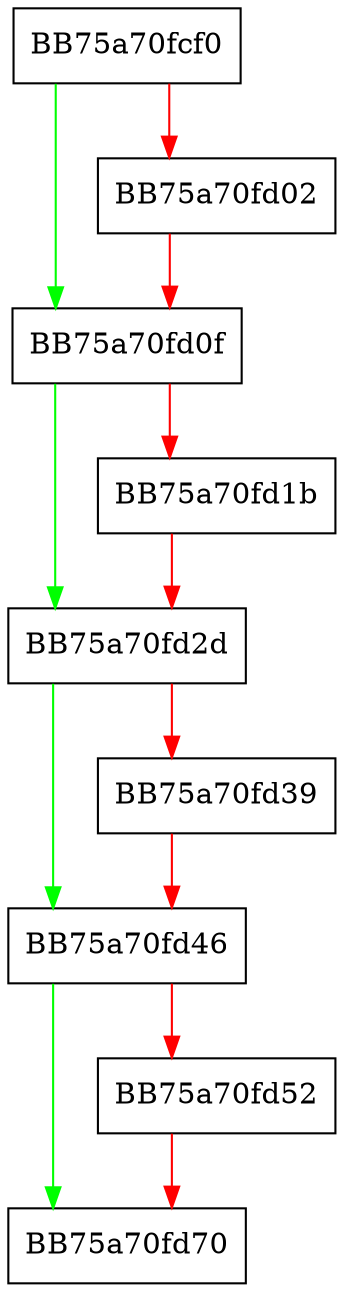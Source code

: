 digraph EnvVarCacheCleanup {
  node [shape="box"];
  graph [splines=ortho];
  BB75a70fcf0 -> BB75a70fd0f [color="green"];
  BB75a70fcf0 -> BB75a70fd02 [color="red"];
  BB75a70fd02 -> BB75a70fd0f [color="red"];
  BB75a70fd0f -> BB75a70fd2d [color="green"];
  BB75a70fd0f -> BB75a70fd1b [color="red"];
  BB75a70fd1b -> BB75a70fd2d [color="red"];
  BB75a70fd2d -> BB75a70fd46 [color="green"];
  BB75a70fd2d -> BB75a70fd39 [color="red"];
  BB75a70fd39 -> BB75a70fd46 [color="red"];
  BB75a70fd46 -> BB75a70fd70 [color="green"];
  BB75a70fd46 -> BB75a70fd52 [color="red"];
  BB75a70fd52 -> BB75a70fd70 [color="red"];
}
